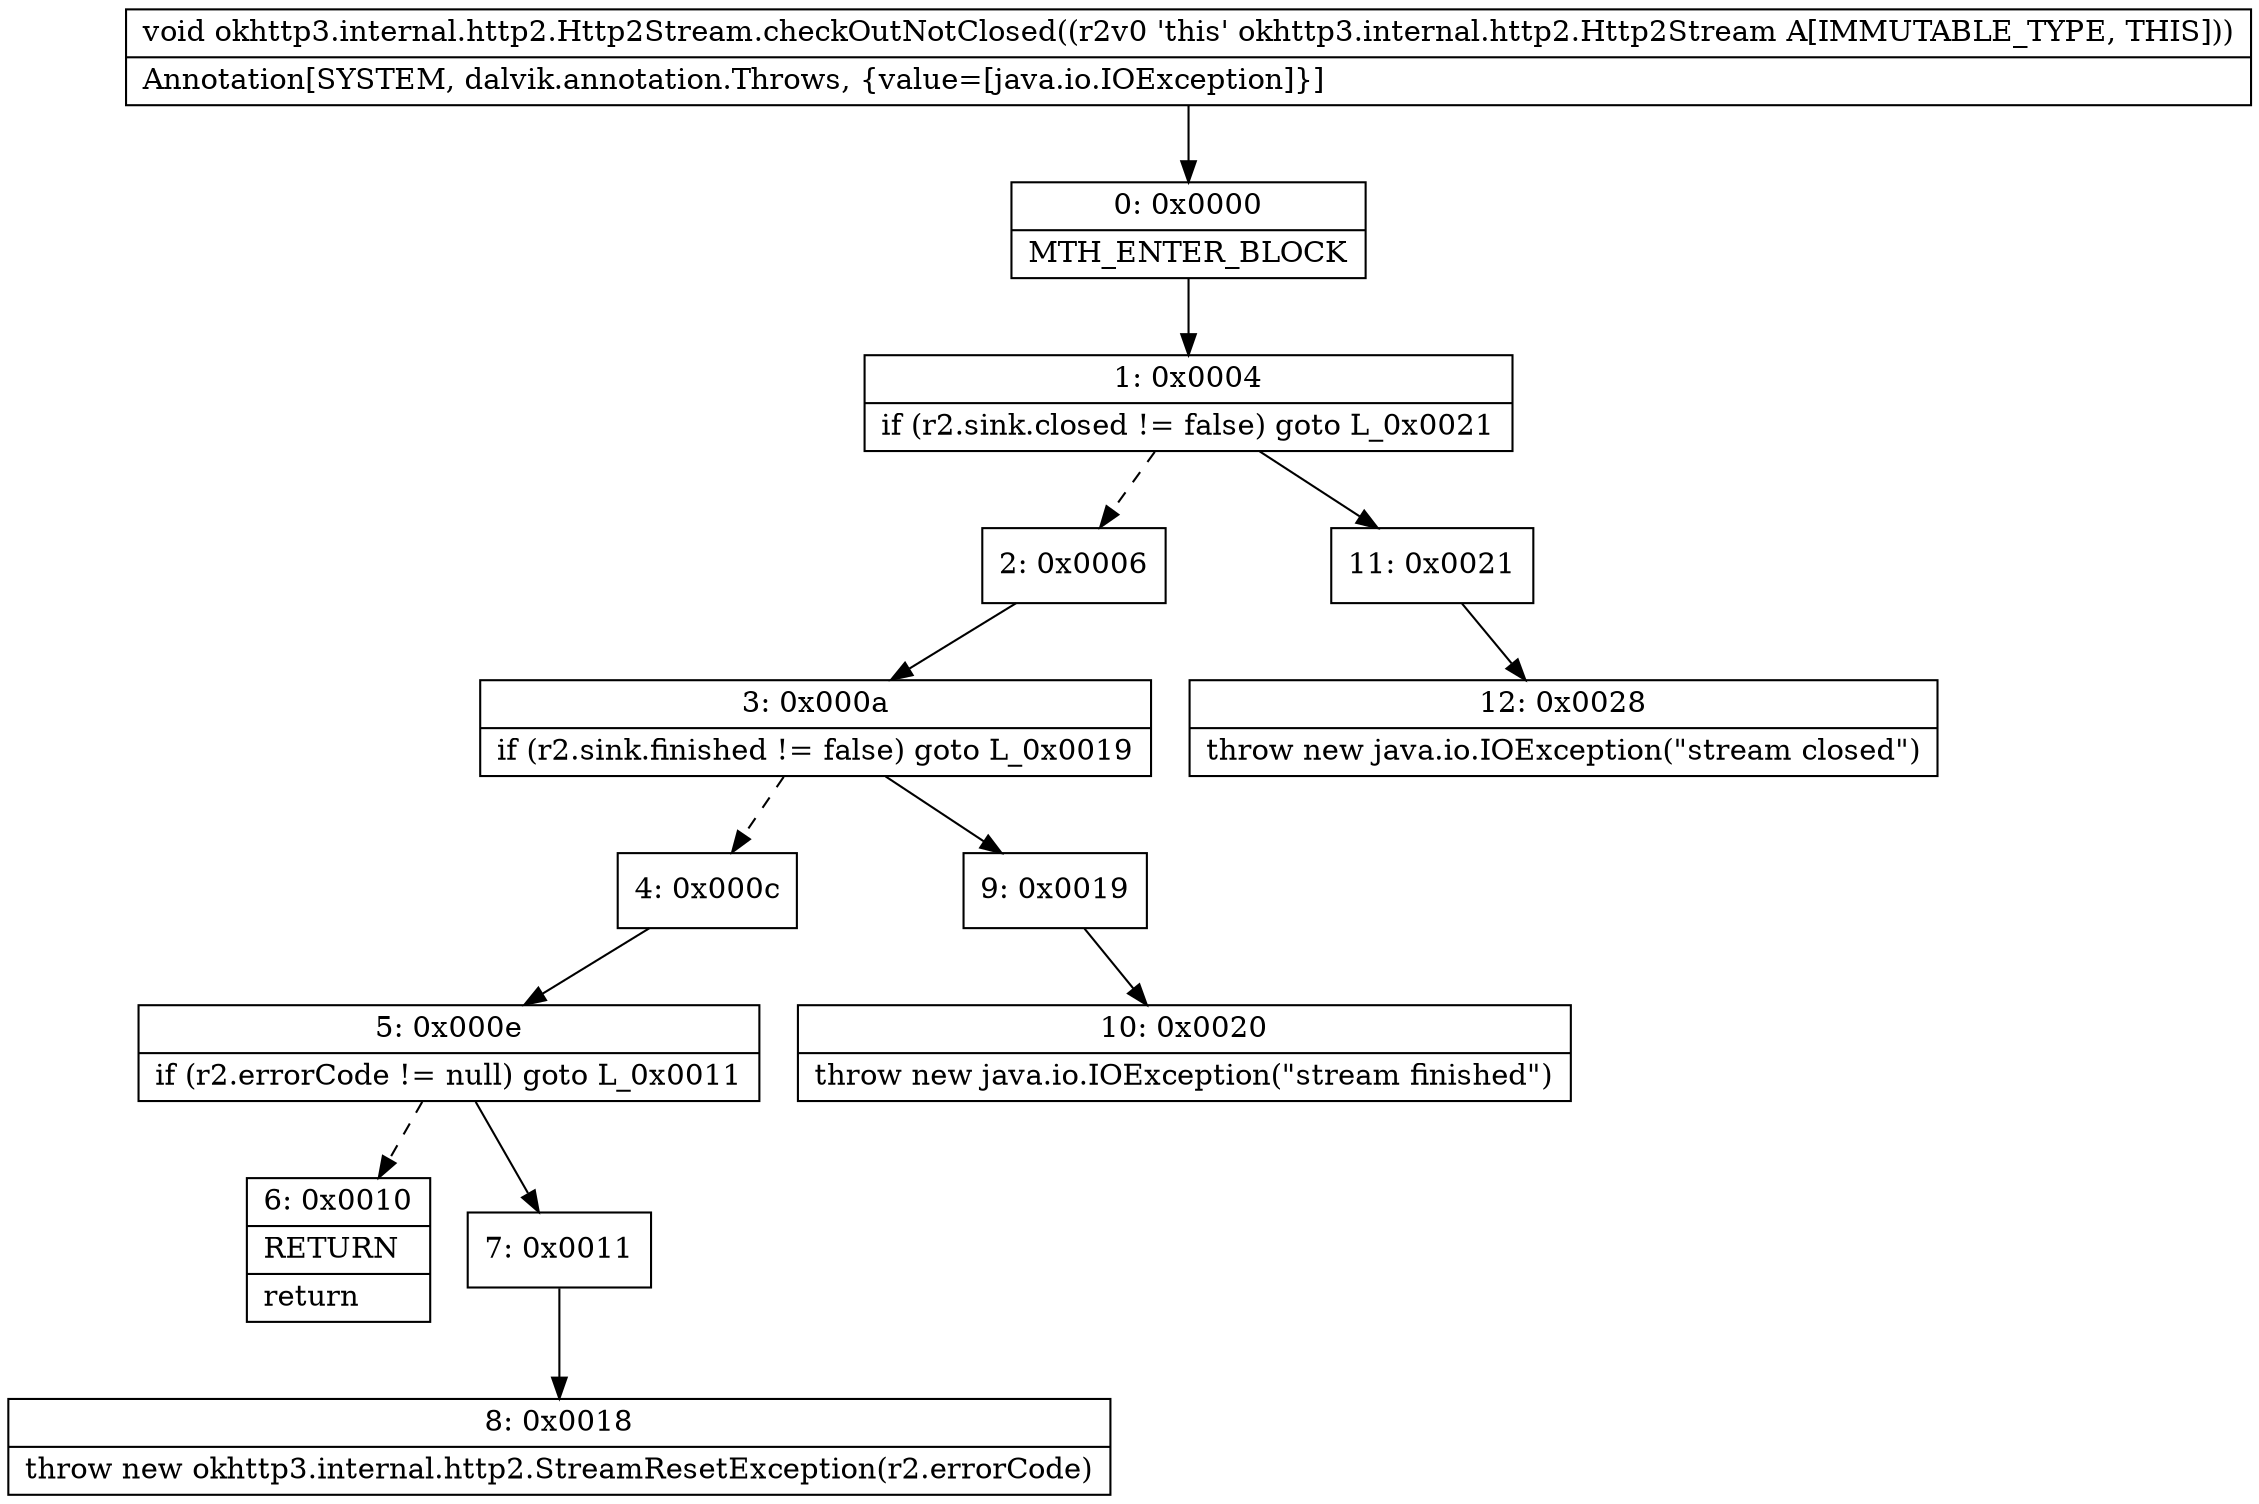 digraph "CFG forokhttp3.internal.http2.Http2Stream.checkOutNotClosed()V" {
Node_0 [shape=record,label="{0\:\ 0x0000|MTH_ENTER_BLOCK\l}"];
Node_1 [shape=record,label="{1\:\ 0x0004|if (r2.sink.closed != false) goto L_0x0021\l}"];
Node_2 [shape=record,label="{2\:\ 0x0006}"];
Node_3 [shape=record,label="{3\:\ 0x000a|if (r2.sink.finished != false) goto L_0x0019\l}"];
Node_4 [shape=record,label="{4\:\ 0x000c}"];
Node_5 [shape=record,label="{5\:\ 0x000e|if (r2.errorCode != null) goto L_0x0011\l}"];
Node_6 [shape=record,label="{6\:\ 0x0010|RETURN\l|return\l}"];
Node_7 [shape=record,label="{7\:\ 0x0011}"];
Node_8 [shape=record,label="{8\:\ 0x0018|throw new okhttp3.internal.http2.StreamResetException(r2.errorCode)\l}"];
Node_9 [shape=record,label="{9\:\ 0x0019}"];
Node_10 [shape=record,label="{10\:\ 0x0020|throw new java.io.IOException(\"stream finished\")\l}"];
Node_11 [shape=record,label="{11\:\ 0x0021}"];
Node_12 [shape=record,label="{12\:\ 0x0028|throw new java.io.IOException(\"stream closed\")\l}"];
MethodNode[shape=record,label="{void okhttp3.internal.http2.Http2Stream.checkOutNotClosed((r2v0 'this' okhttp3.internal.http2.Http2Stream A[IMMUTABLE_TYPE, THIS]))  | Annotation[SYSTEM, dalvik.annotation.Throws, \{value=[java.io.IOException]\}]\l}"];
MethodNode -> Node_0;
Node_0 -> Node_1;
Node_1 -> Node_2[style=dashed];
Node_1 -> Node_11;
Node_2 -> Node_3;
Node_3 -> Node_4[style=dashed];
Node_3 -> Node_9;
Node_4 -> Node_5;
Node_5 -> Node_6[style=dashed];
Node_5 -> Node_7;
Node_7 -> Node_8;
Node_9 -> Node_10;
Node_11 -> Node_12;
}

